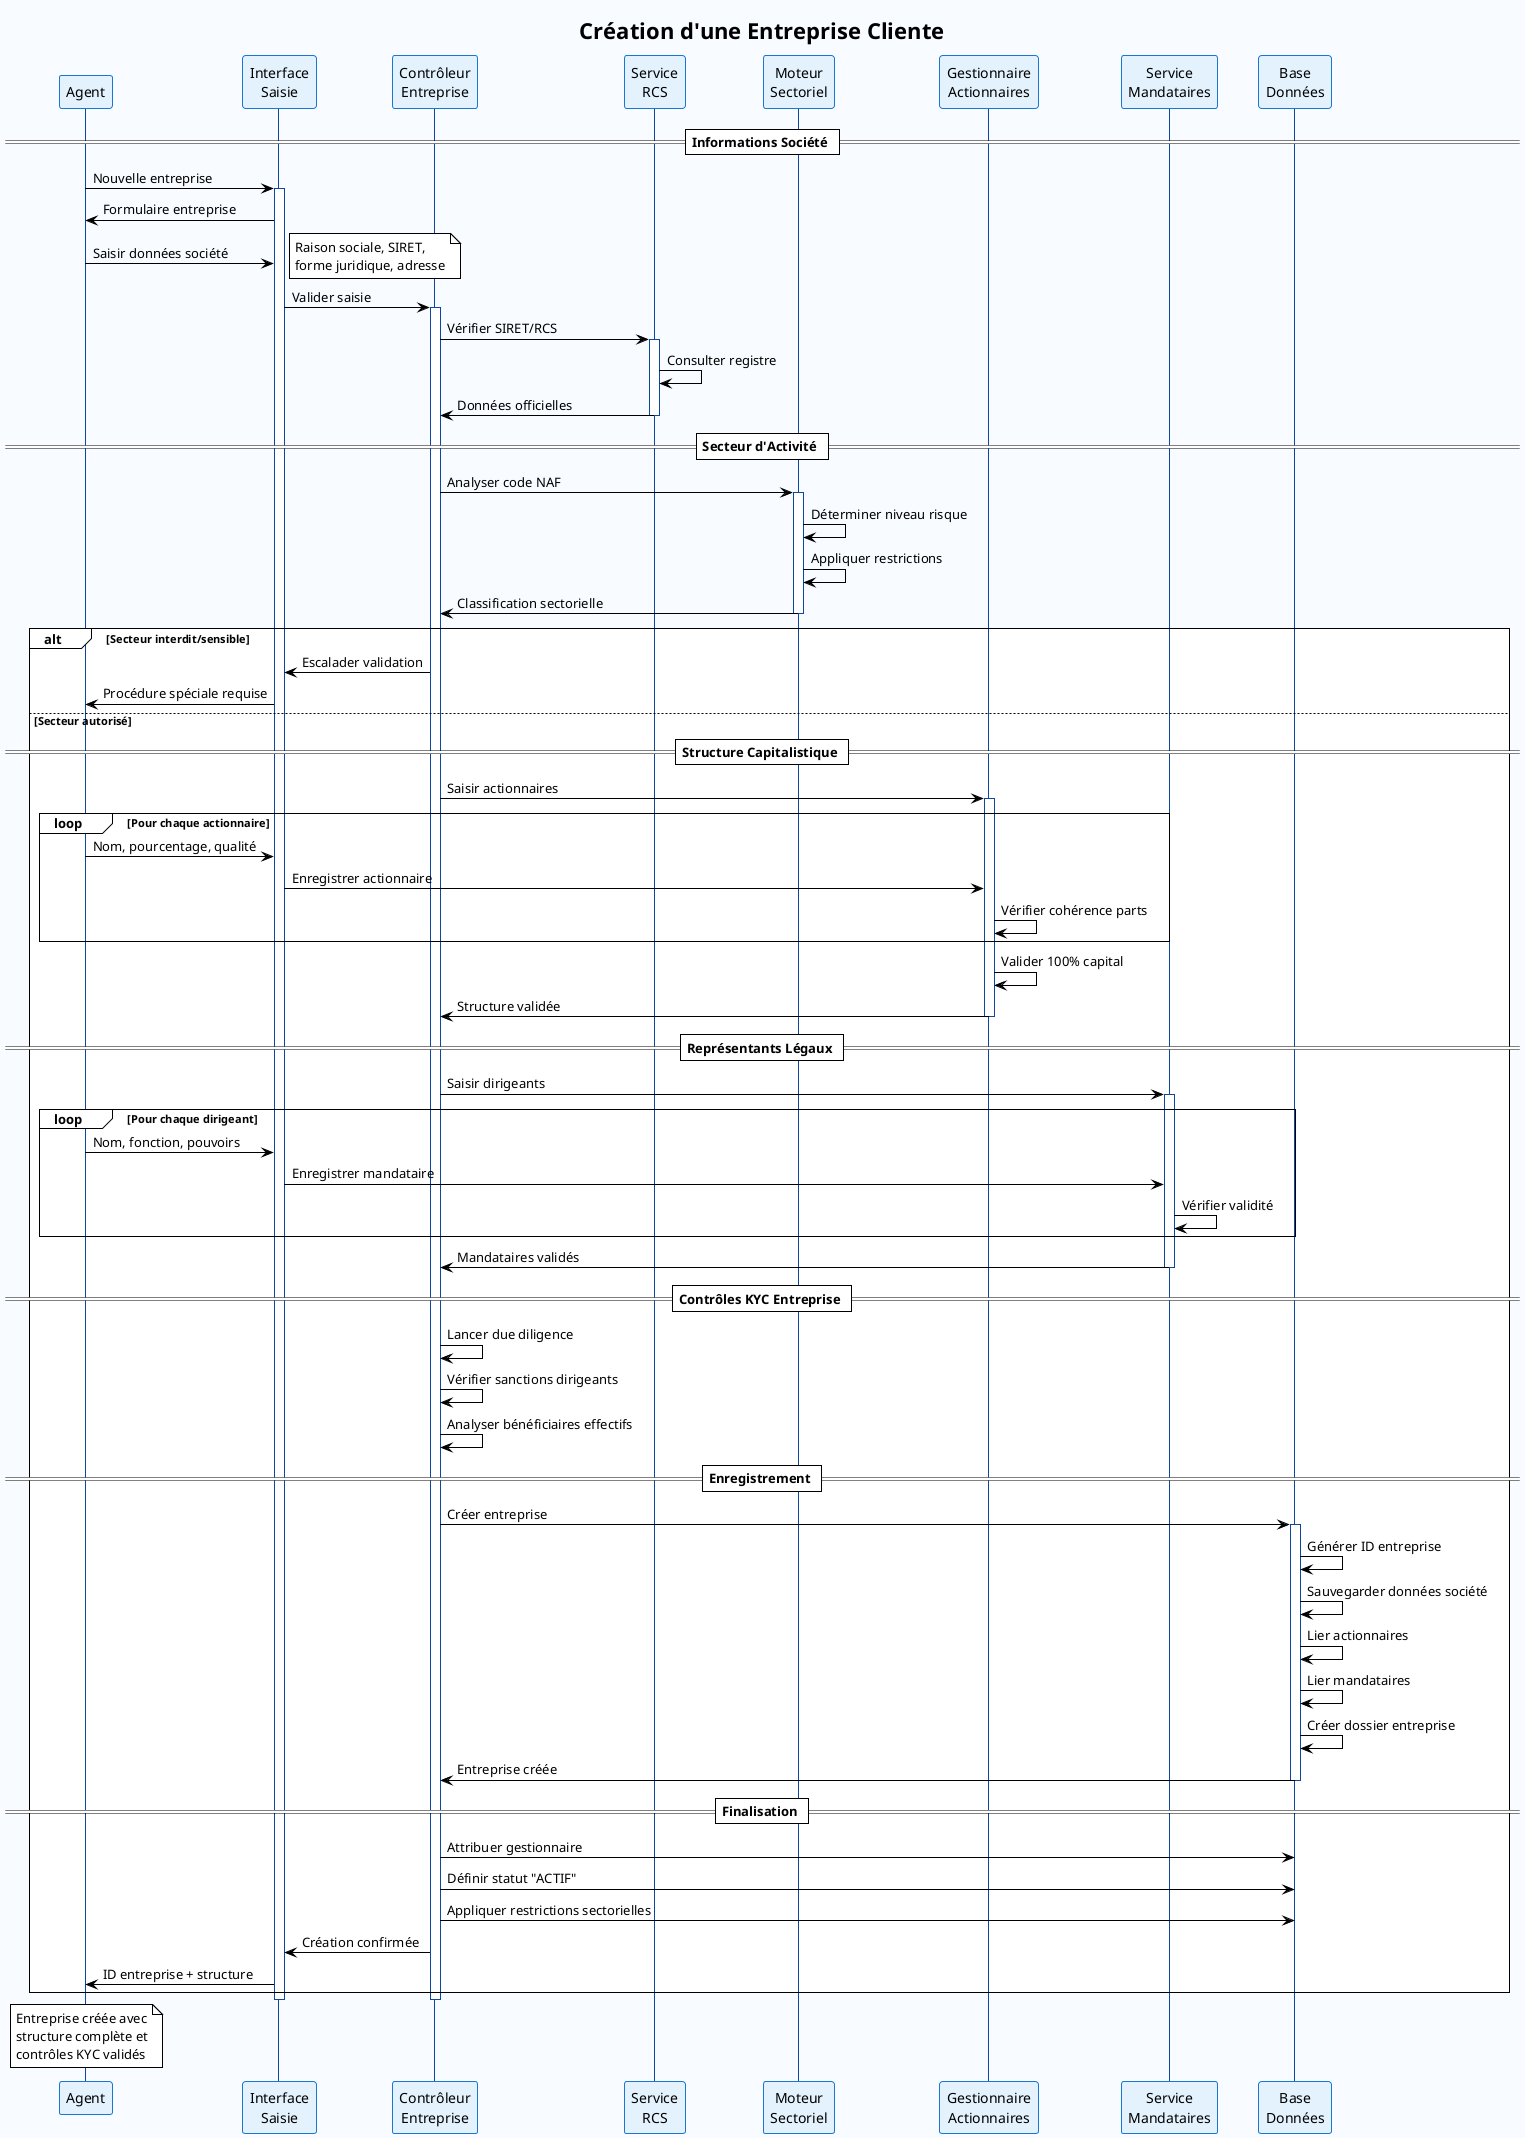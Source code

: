@startuml Sequence_CreerEntrepriseCliente
!theme plain
skinparam backgroundColor #F8FBFF
skinparam sequence {
    ActorBorderColor #1976D2
    LifeLineBorderColor #0D47A1
    ParticipantBorderColor #1976D2
    ParticipantBackgroundColor #E3F2FD
    MessageTextSize 8
    NoteTextSize 7
}

title Création d'une Entreprise Cliente

participant "Agent" as agent
participant "Interface\nSaisie" as ui
participant "Contrôleur\nEntreprise" as ctrl
participant "Service\nRCS" as rcs
participant "Moteur\nSectoriel" as secteur
participant "Gestionnaire\nActionnaires" as action
participant "Service\nMandataires" as mand
participant "Base\nDonnées" as bdd

== Informations Société ==
agent -> ui : Nouvelle entreprise
activate ui
ui -> agent : Formulaire entreprise
agent -> ui : Saisir données société
note right : Raison sociale, SIRET,\nforme juridique, adresse

ui -> ctrl : Valider saisie
activate ctrl
ctrl -> rcs : Vérifier SIRET/RCS
activate rcs
rcs -> rcs : Consulter registre
rcs -> ctrl : Données officielles
deactivate rcs

== Secteur d'Activité ==
ctrl -> secteur : Analyser code NAF
activate secteur
secteur -> secteur : Déterminer niveau risque
secteur -> secteur : Appliquer restrictions
secteur -> ctrl : Classification sectorielle
deactivate secteur

alt Secteur interdit/sensible
    ctrl -> ui : Escalader validation
    ui -> agent : Procédure spéciale requise
else Secteur autorisé
    == Structure Capitalistique ==
    ctrl -> action : Saisir actionnaires
    activate action
    
    loop Pour chaque actionnaire
        agent -> ui : Nom, pourcentage, qualité
        ui -> action : Enregistrer actionnaire
        action -> action : Vérifier cohérence parts
    end
    
    action -> action : Valider 100% capital
    action -> ctrl : Structure validée
    deactivate action
    
    == Représentants Légaux ==
    ctrl -> mand : Saisir dirigeants
    activate mand
    
    loop Pour chaque dirigeant
        agent -> ui : Nom, fonction, pouvoirs
        ui -> mand : Enregistrer mandataire
        mand -> mand : Vérifier validité
    end
    
    mand -> ctrl : Mandataires validés
    deactivate mand
    
    == Contrôles KYC Entreprise ==
    ctrl -> ctrl : Lancer due diligence
    ctrl -> ctrl : Vérifier sanctions dirigeants
    ctrl -> ctrl : Analyser bénéficiaires effectifs
    
    == Enregistrement ==
    ctrl -> bdd : Créer entreprise
    activate bdd
    bdd -> bdd : Générer ID entreprise
    bdd -> bdd : Sauvegarder données société
    bdd -> bdd : Lier actionnaires
    bdd -> bdd : Lier mandataires
    bdd -> bdd : Créer dossier entreprise
    bdd -> ctrl : Entreprise créée
    deactivate bdd
    
    == Finalisation ==
    ctrl -> bdd : Attribuer gestionnaire
    ctrl -> bdd : Définir statut "ACTIF"
    ctrl -> bdd : Appliquer restrictions sectorielles
    
    ctrl -> ui : Création confirmée
    ui -> agent : ID entreprise + structure
end

deactivate ctrl
deactivate ui

note over agent : Entreprise créée avec\nstructure complète et\ncontrôles KYC validés

@enduml
